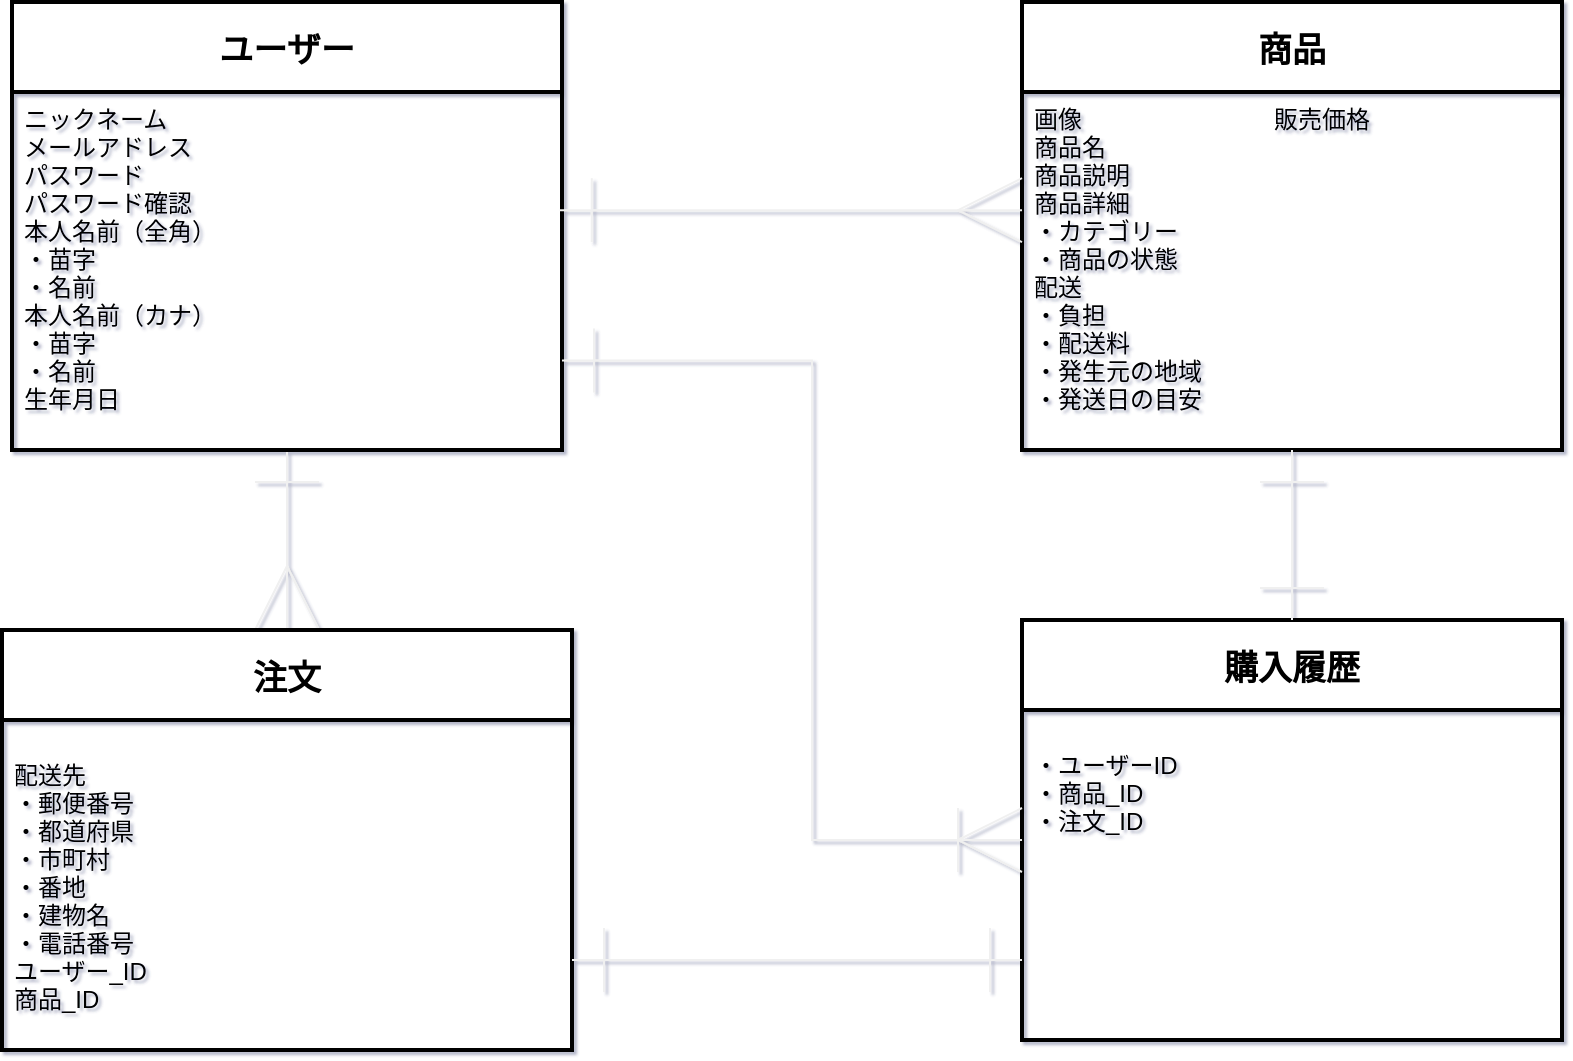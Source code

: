 <mxfile version="14.2.4" type="embed">
    <diagram id="5nmv9-wA4PzIsiuF4vfD" name="ページ1">
        <mxGraphModel dx="940" dy="649" grid="1" gridSize="15" guides="1" tooltips="1" connect="1" arrows="1" fold="1" page="1" pageScale="1" pageWidth="850" pageHeight="1100" background="none" math="0" shadow="1">
            <root>
                <object label="" id="0">
                    <mxCell/>
                </object>
                <mxCell id="1" parent="0"/>
                <mxCell id="76" style="edgeStyle=orthogonalEdgeStyle;rounded=0;orthogonalLoop=1;jettySize=auto;html=1;startArrow=ERone;startFill=0;startSize=30;sourcePerimeterSpacing=20;endArrow=ERmany;endFill=0;endSize=30;targetPerimeterSpacing=20;strokeColor=#f0f0f0;strokeWidth=1;fontSize=12;entryX=0.5;entryY=0;entryDx=0;entryDy=0;exitX=0.5;exitY=1;exitDx=0;exitDy=0;" edge="1" parent="1" source="56" target="57">
                    <mxGeometry relative="1" as="geometry">
                        <mxPoint x="172.5" y="435" as="targetPoint"/>
                    </mxGeometry>
                </mxCell>
                <mxCell id="55" value="ユーザー" style="swimlane;childLayout=stackLayout;horizontal=1;startSize=45;horizontalStack=0;fontSize=17;fontStyle=1;strokeWidth=2;resizeParent=0;resizeLast=1;shadow=0;dashed=0;align=center;arcSize=0;" vertex="1" parent="1">
                    <mxGeometry x="35" y="136" width="275" height="224" as="geometry">
                        <mxRectangle x="40" y="90" width="75" height="30" as="alternateBounds"/>
                    </mxGeometry>
                </mxCell>
                <mxCell id="56" value="ニックネーム　　　　　&#10;メールアドレス　　　　&#10;パスワード　　　　　　&#10;パスワード確認&#10;本人名前（全角）&#10;・苗字&#10;・名前&#10;本人名前（カナ）&#10;・苗字&#10;・名前&#10;生年月日" style="align=left;strokeColor=none;fillColor=none;spacingLeft=4;fontSize=12;verticalAlign=top;resizable=0;rotatable=0;part=1;fontStyle=0;" vertex="1" parent="55">
                    <mxGeometry y="45" width="275" height="179" as="geometry"/>
                </mxCell>
                <mxCell id="57" value="注文" style="swimlane;childLayout=stackLayout;horizontal=1;startSize=45;horizontalStack=0;fontSize=17;fontStyle=1;strokeWidth=2;resizeParent=0;resizeLast=1;shadow=0;dashed=0;align=center;arcSize=0;" vertex="1" parent="1">
                    <mxGeometry x="30" y="450" width="285" height="210" as="geometry"/>
                </mxCell>
                <mxCell id="58" value="&#10;配送先&#10;・郵便番号&#10;・都道府県&#10;・市町村&#10;・番地&#10;・建物名&#10;・電話番号&#10;ユーザー_ID&#10;商品_ID&#10;" style="align=left;strokeColor=none;fillColor=none;spacingLeft=4;fontSize=12;verticalAlign=top;resizable=0;rotatable=0;part=1;fontStyle=0;horizontal=1;" vertex="1" parent="57">
                    <mxGeometry y="45" width="285" height="165" as="geometry"/>
                </mxCell>
                <mxCell id="59" value="商品" style="swimlane;childLayout=stackLayout;horizontal=1;startSize=45;horizontalStack=0;fontSize=17;fontStyle=1;strokeWidth=2;resizeParent=0;resizeLast=1;shadow=0;dashed=0;align=center;arcSize=0;noLabel=0;" vertex="1" parent="1">
                    <mxGeometry x="540" y="136" width="270" height="224" as="geometry"/>
                </mxCell>
                <mxCell id="60" value="画像　　　　　　　　販売価格&#10;商品名&#10;商品説明&#10;商品詳細&#10;・カテゴリー&#10;・商品の状態&#10;配送&#10;・負担&#10;・配送料&#10;・発生元の地域&#10;・発送日の目安&#10;" style="align=left;strokeColor=none;fillColor=none;spacingLeft=4;fontSize=12;verticalAlign=top;resizable=0;rotatable=0;part=1;fontStyle=0;" vertex="1" parent="59">
                    <mxGeometry y="45" width="270" height="179" as="geometry"/>
                </mxCell>
                <mxCell id="75" style="edgeStyle=orthogonalEdgeStyle;rounded=0;orthogonalLoop=1;jettySize=auto;html=1;exitX=0.996;exitY=0.33;exitDx=0;exitDy=0;startArrow=ERone;startFill=0;startSize=30;sourcePerimeterSpacing=20;endArrow=ERmany;endFill=0;endSize=30;targetPerimeterSpacing=20;strokeColor=#f0f0f0;strokeWidth=1;fontSize=12;entryX=0;entryY=0.33;entryDx=0;entryDy=0;exitPerimeter=0;entryPerimeter=0;" edge="1" parent="1" source="56" target="60">
                    <mxGeometry relative="1" as="geometry">
                        <mxPoint x="525" y="255" as="targetPoint"/>
                        <Array as="points"/>
                    </mxGeometry>
                </mxCell>
                <mxCell id="77" value="購入履歴" style="swimlane;childLayout=stackLayout;horizontal=1;startSize=45;horizontalStack=0;fontSize=17;fontStyle=1;strokeWidth=2;resizeParent=0;resizeLast=1;shadow=0;dashed=0;align=center;arcSize=0;" vertex="1" parent="1">
                    <mxGeometry x="540" y="445" width="270" height="210" as="geometry"/>
                </mxCell>
                <mxCell id="78" value="&#10;・ユーザーID&#10;・商品_ID&#10;・注文_ID" style="align=left;strokeColor=none;fillColor=none;spacingLeft=4;fontSize=12;verticalAlign=top;resizable=0;rotatable=0;part=1;fontStyle=0;horizontal=1;" vertex="1" parent="77">
                    <mxGeometry y="45" width="270" height="165" as="geometry"/>
                </mxCell>
                <mxCell id="79" style="edgeStyle=orthogonalEdgeStyle;rounded=0;orthogonalLoop=1;jettySize=auto;html=1;startArrow=ERone;startFill=0;startSize=30;sourcePerimeterSpacing=20;endArrow=ERone;endFill=0;endSize=30;targetPerimeterSpacing=20;strokeColor=#f0f0f0;strokeWidth=1;fontSize=12;" edge="1" parent="1">
                    <mxGeometry relative="1" as="geometry">
                        <mxPoint x="540" y="615" as="targetPoint"/>
                        <mxPoint x="315" y="615" as="sourcePoint"/>
                        <Array as="points">
                            <mxPoint x="315" y="615"/>
                            <mxPoint x="540" y="615"/>
                        </Array>
                    </mxGeometry>
                </mxCell>
                <mxCell id="80" style="edgeStyle=orthogonalEdgeStyle;rounded=0;orthogonalLoop=1;jettySize=auto;html=1;startArrow=ERone;startFill=0;startSize=30;sourcePerimeterSpacing=20;endArrow=ERone;endFill=0;endSize=30;targetPerimeterSpacing=20;strokeColor=#f0f0f0;strokeWidth=1;fontSize=12;exitX=0.5;exitY=1;exitDx=0;exitDy=0;entryX=0.5;entryY=0;entryDx=0;entryDy=0;" edge="1" parent="1" source="60" target="77">
                    <mxGeometry relative="1" as="geometry">
                        <mxPoint x="675" y="435" as="targetPoint"/>
                    </mxGeometry>
                </mxCell>
                <mxCell id="81" style="edgeStyle=orthogonalEdgeStyle;rounded=0;orthogonalLoop=1;jettySize=auto;html=1;exitX=1;exitY=0.75;exitDx=0;exitDy=0;startArrow=ERone;startFill=0;startSize=30;sourcePerimeterSpacing=20;endArrow=ERoneToMany;endFill=0;endSize=30;targetPerimeterSpacing=20;strokeColor=#f0f0f0;strokeWidth=1;fontSize=12;" edge="1" parent="1" source="56">
                    <mxGeometry relative="1" as="geometry">
                        <mxPoint x="540" y="555" as="targetPoint"/>
                        <Array as="points">
                            <mxPoint x="435" y="315"/>
                            <mxPoint x="435" y="555"/>
                            <mxPoint x="540" y="555"/>
                        </Array>
                    </mxGeometry>
                </mxCell>
            </root>
        </mxGraphModel>
    </diagram>
</mxfile>